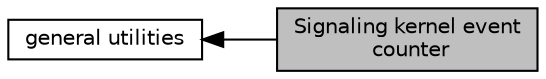 digraph "Signaling kernel event counter"
{
  edge [fontname="Helvetica",fontsize="10",labelfontname="Helvetica",labelfontsize="10"];
  node [fontname="Helvetica",fontsize="10",shape=box];
  rankdir=LR;
  Node1 [label="Signaling kernel event\l counter",height=0.2,width=0.4,color="black", fillcolor="grey75", style="filled", fontcolor="black",tooltip="A wrapper for Linux eventfd."];
  Node2 [label="general utilities",height=0.2,width=0.4,color="black", fillcolor="white", style="filled",URL="$d4/d3a/group__util.html",tooltip=" "];
  Node2->Node1 [shape=plaintext, dir="back", style="solid"];
}
